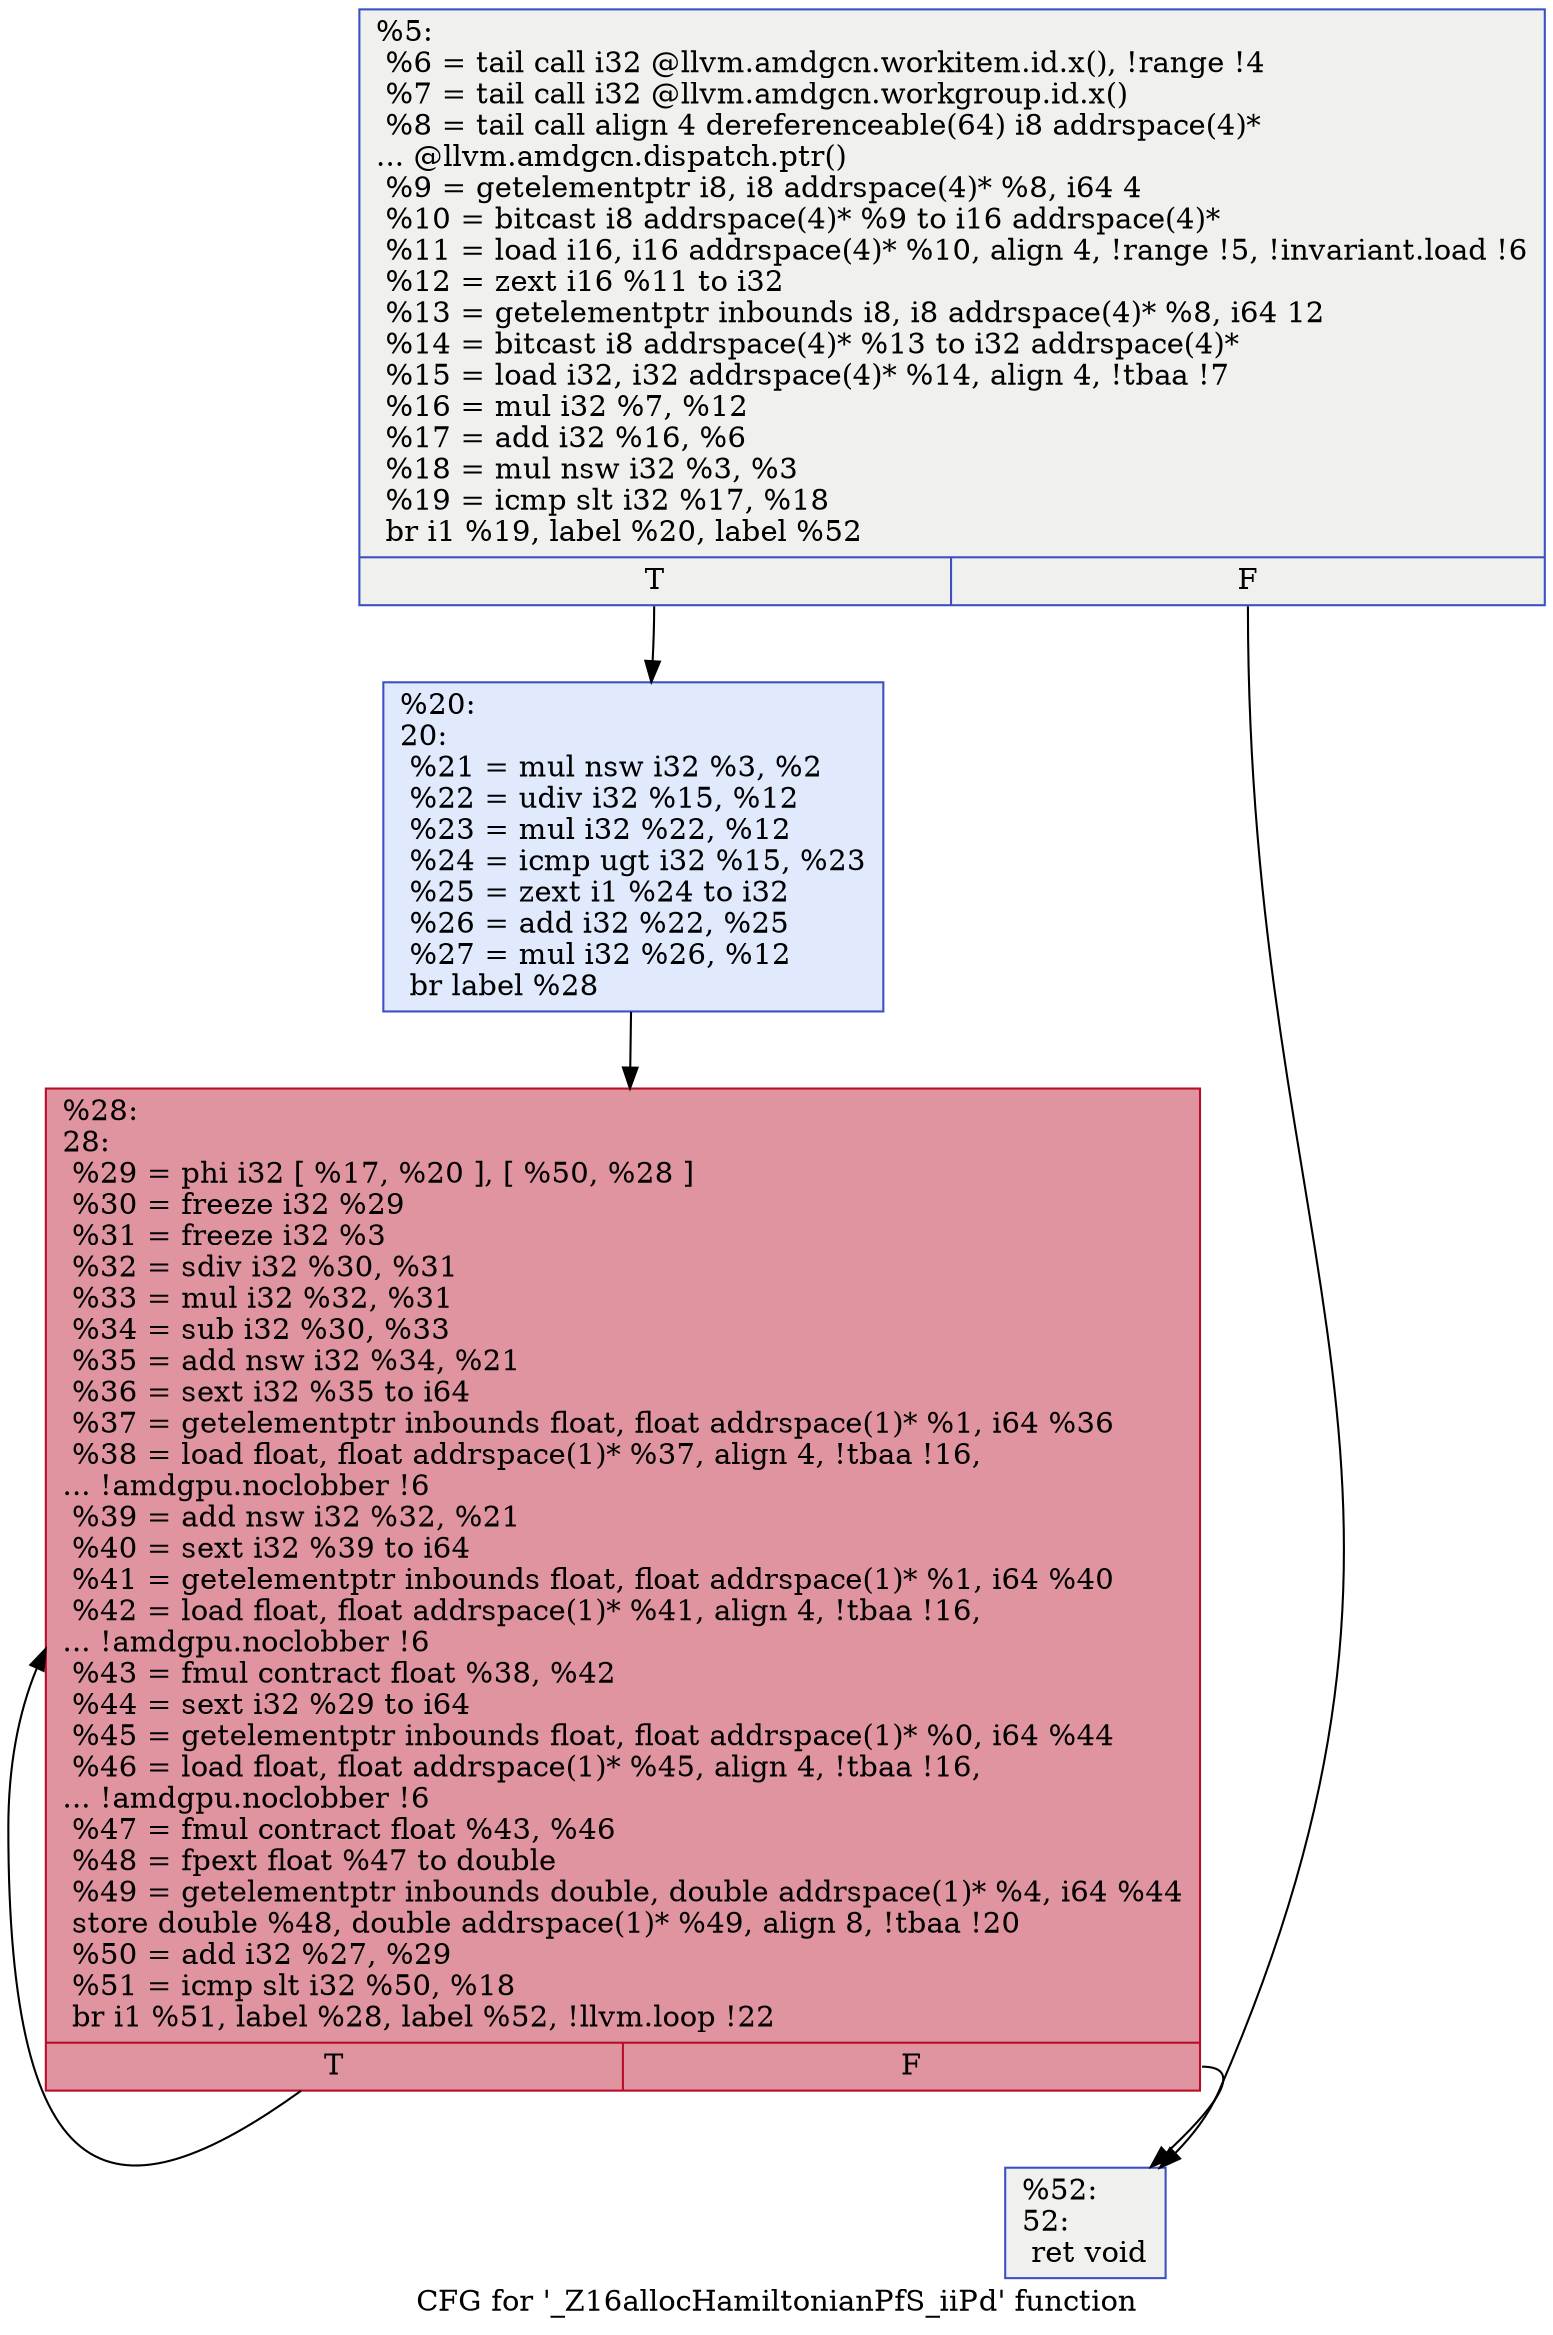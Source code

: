 digraph "CFG for '_Z16allocHamiltonianPfS_iiPd' function" {
	label="CFG for '_Z16allocHamiltonianPfS_iiPd' function";

	Node0x4fee820 [shape=record,color="#3d50c3ff", style=filled, fillcolor="#dedcdb70",label="{%5:\l  %6 = tail call i32 @llvm.amdgcn.workitem.id.x(), !range !4\l  %7 = tail call i32 @llvm.amdgcn.workgroup.id.x()\l  %8 = tail call align 4 dereferenceable(64) i8 addrspace(4)*\l... @llvm.amdgcn.dispatch.ptr()\l  %9 = getelementptr i8, i8 addrspace(4)* %8, i64 4\l  %10 = bitcast i8 addrspace(4)* %9 to i16 addrspace(4)*\l  %11 = load i16, i16 addrspace(4)* %10, align 4, !range !5, !invariant.load !6\l  %12 = zext i16 %11 to i32\l  %13 = getelementptr inbounds i8, i8 addrspace(4)* %8, i64 12\l  %14 = bitcast i8 addrspace(4)* %13 to i32 addrspace(4)*\l  %15 = load i32, i32 addrspace(4)* %14, align 4, !tbaa !7\l  %16 = mul i32 %7, %12\l  %17 = add i32 %16, %6\l  %18 = mul nsw i32 %3, %3\l  %19 = icmp slt i32 %17, %18\l  br i1 %19, label %20, label %52\l|{<s0>T|<s1>F}}"];
	Node0x4fee820:s0 -> Node0x4ff0af0;
	Node0x4fee820:s1 -> Node0x4ff0b80;
	Node0x4ff0af0 [shape=record,color="#3d50c3ff", style=filled, fillcolor="#b9d0f970",label="{%20:\l20:                                               \l  %21 = mul nsw i32 %3, %2\l  %22 = udiv i32 %15, %12\l  %23 = mul i32 %22, %12\l  %24 = icmp ugt i32 %15, %23\l  %25 = zext i1 %24 to i32\l  %26 = add i32 %22, %25\l  %27 = mul i32 %26, %12\l  br label %28\l}"];
	Node0x4ff0af0 -> Node0x4ff1090;
	Node0x4ff1090 [shape=record,color="#b70d28ff", style=filled, fillcolor="#b70d2870",label="{%28:\l28:                                               \l  %29 = phi i32 [ %17, %20 ], [ %50, %28 ]\l  %30 = freeze i32 %29\l  %31 = freeze i32 %3\l  %32 = sdiv i32 %30, %31\l  %33 = mul i32 %32, %31\l  %34 = sub i32 %30, %33\l  %35 = add nsw i32 %34, %21\l  %36 = sext i32 %35 to i64\l  %37 = getelementptr inbounds float, float addrspace(1)* %1, i64 %36\l  %38 = load float, float addrspace(1)* %37, align 4, !tbaa !16,\l... !amdgpu.noclobber !6\l  %39 = add nsw i32 %32, %21\l  %40 = sext i32 %39 to i64\l  %41 = getelementptr inbounds float, float addrspace(1)* %1, i64 %40\l  %42 = load float, float addrspace(1)* %41, align 4, !tbaa !16,\l... !amdgpu.noclobber !6\l  %43 = fmul contract float %38, %42\l  %44 = sext i32 %29 to i64\l  %45 = getelementptr inbounds float, float addrspace(1)* %0, i64 %44\l  %46 = load float, float addrspace(1)* %45, align 4, !tbaa !16,\l... !amdgpu.noclobber !6\l  %47 = fmul contract float %43, %46\l  %48 = fpext float %47 to double\l  %49 = getelementptr inbounds double, double addrspace(1)* %4, i64 %44\l  store double %48, double addrspace(1)* %49, align 8, !tbaa !20\l  %50 = add i32 %27, %29\l  %51 = icmp slt i32 %50, %18\l  br i1 %51, label %28, label %52, !llvm.loop !22\l|{<s0>T|<s1>F}}"];
	Node0x4ff1090:s0 -> Node0x4ff1090;
	Node0x4ff1090:s1 -> Node0x4ff0b80;
	Node0x4ff0b80 [shape=record,color="#3d50c3ff", style=filled, fillcolor="#dedcdb70",label="{%52:\l52:                                               \l  ret void\l}"];
}
